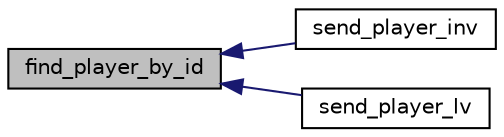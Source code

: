 digraph "find_player_by_id"
{
  edge [fontname="Helvetica",fontsize="10",labelfontname="Helvetica",labelfontsize="10"];
  node [fontname="Helvetica",fontsize="10",shape=record];
  rankdir="LR";
  Node5 [label="find_player_by_id",height=0.2,width=0.4,color="black", fillcolor="grey75", style="filled", fontcolor="black"];
  Node5 -> Node6 [dir="back",color="midnightblue",fontsize="10",style="solid",fontname="Helvetica"];
  Node6 [label="send_player_inv",height=0.2,width=0.4,color="black", fillcolor="white", style="filled",URL="$cmd__fcts_8h.html#a8f67dfcaba0bea6e705cc279f32aaf03"];
  Node5 -> Node7 [dir="back",color="midnightblue",fontsize="10",style="solid",fontname="Helvetica"];
  Node7 [label="send_player_lv",height=0.2,width=0.4,color="black", fillcolor="white", style="filled",URL="$cmd__fcts_8h.html#a2fc867fdff9a7ed572df61bd44a0aa4a"];
}
